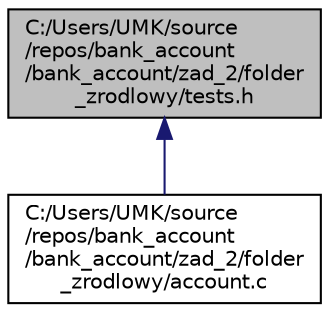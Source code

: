 digraph "C:/Users/UMK/source/repos/bank_account/bank_account/zad_2/folder_zrodlowy/tests.h"
{
  edge [fontname="Helvetica",fontsize="10",labelfontname="Helvetica",labelfontsize="10"];
  node [fontname="Helvetica",fontsize="10",shape=record];
  Node2 [label="C:/Users/UMK/source\l/repos/bank_account\l/bank_account/zad_2/folder\l_zrodlowy/tests.h",height=0.2,width=0.4,color="black", fillcolor="grey75", style="filled", fontcolor="black"];
  Node2 -> Node3 [dir="back",color="midnightblue",fontsize="10",style="solid",fontname="Helvetica"];
  Node3 [label="C:/Users/UMK/source\l/repos/bank_account\l/bank_account/zad_2/folder\l_zrodlowy/account.c",height=0.2,width=0.4,color="black", fillcolor="white", style="filled",URL="$account_8c.html"];
}
